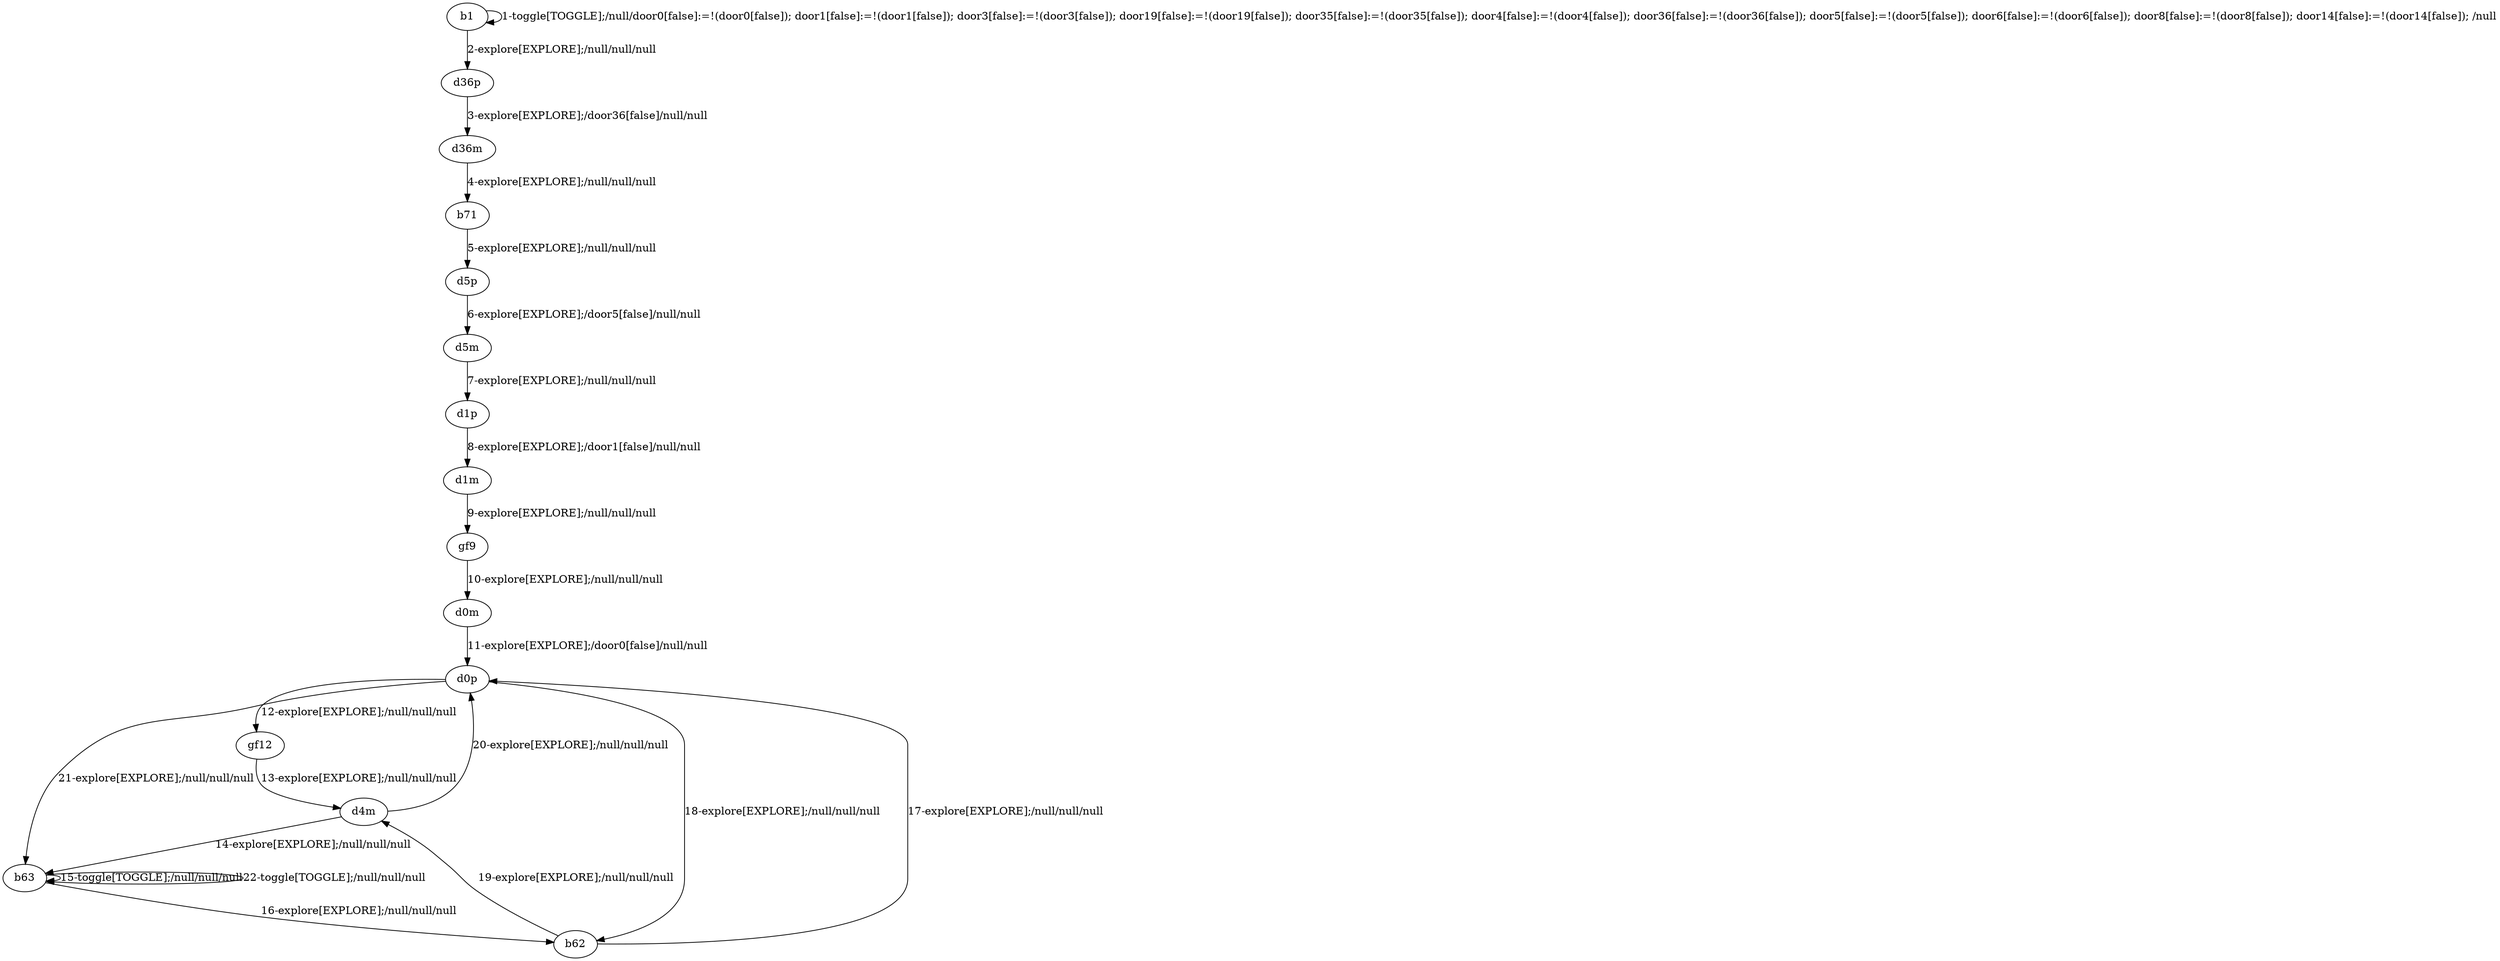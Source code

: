 # Total number of goals covered by this test: 14
# d0p --> gf12
# b63 --> b63
# gf9 --> d0m
# d0m --> d0p
# d0p --> b63
# b62 --> d0p
# b63 --> b62
# d1m --> gf9
# d4m --> b63
# d1p --> d1m
# d4m --> d0p
# b62 --> d4m
# d0p --> b62
# gf12 --> d4m

digraph g {
"b1" -> "b1" [label = "1-toggle[TOGGLE];/null/door0[false]:=!(door0[false]); door1[false]:=!(door1[false]); door3[false]:=!(door3[false]); door19[false]:=!(door19[false]); door35[false]:=!(door35[false]); door4[false]:=!(door4[false]); door36[false]:=!(door36[false]); door5[false]:=!(door5[false]); door6[false]:=!(door6[false]); door8[false]:=!(door8[false]); door14[false]:=!(door14[false]); /null"];
"b1" -> "d36p" [label = "2-explore[EXPLORE];/null/null/null"];
"d36p" -> "d36m" [label = "3-explore[EXPLORE];/door36[false]/null/null"];
"d36m" -> "b71" [label = "4-explore[EXPLORE];/null/null/null"];
"b71" -> "d5p" [label = "5-explore[EXPLORE];/null/null/null"];
"d5p" -> "d5m" [label = "6-explore[EXPLORE];/door5[false]/null/null"];
"d5m" -> "d1p" [label = "7-explore[EXPLORE];/null/null/null"];
"d1p" -> "d1m" [label = "8-explore[EXPLORE];/door1[false]/null/null"];
"d1m" -> "gf9" [label = "9-explore[EXPLORE];/null/null/null"];
"gf9" -> "d0m" [label = "10-explore[EXPLORE];/null/null/null"];
"d0m" -> "d0p" [label = "11-explore[EXPLORE];/door0[false]/null/null"];
"d0p" -> "gf12" [label = "12-explore[EXPLORE];/null/null/null"];
"gf12" -> "d4m" [label = "13-explore[EXPLORE];/null/null/null"];
"d4m" -> "b63" [label = "14-explore[EXPLORE];/null/null/null"];
"b63" -> "b63" [label = "15-toggle[TOGGLE];/null/null/null"];
"b63" -> "b62" [label = "16-explore[EXPLORE];/null/null/null"];
"b62" -> "d0p" [label = "17-explore[EXPLORE];/null/null/null"];
"d0p" -> "b62" [label = "18-explore[EXPLORE];/null/null/null"];
"b62" -> "d4m" [label = "19-explore[EXPLORE];/null/null/null"];
"d4m" -> "d0p" [label = "20-explore[EXPLORE];/null/null/null"];
"d0p" -> "b63" [label = "21-explore[EXPLORE];/null/null/null"];
"b63" -> "b63" [label = "22-toggle[TOGGLE];/null/null/null"];
}